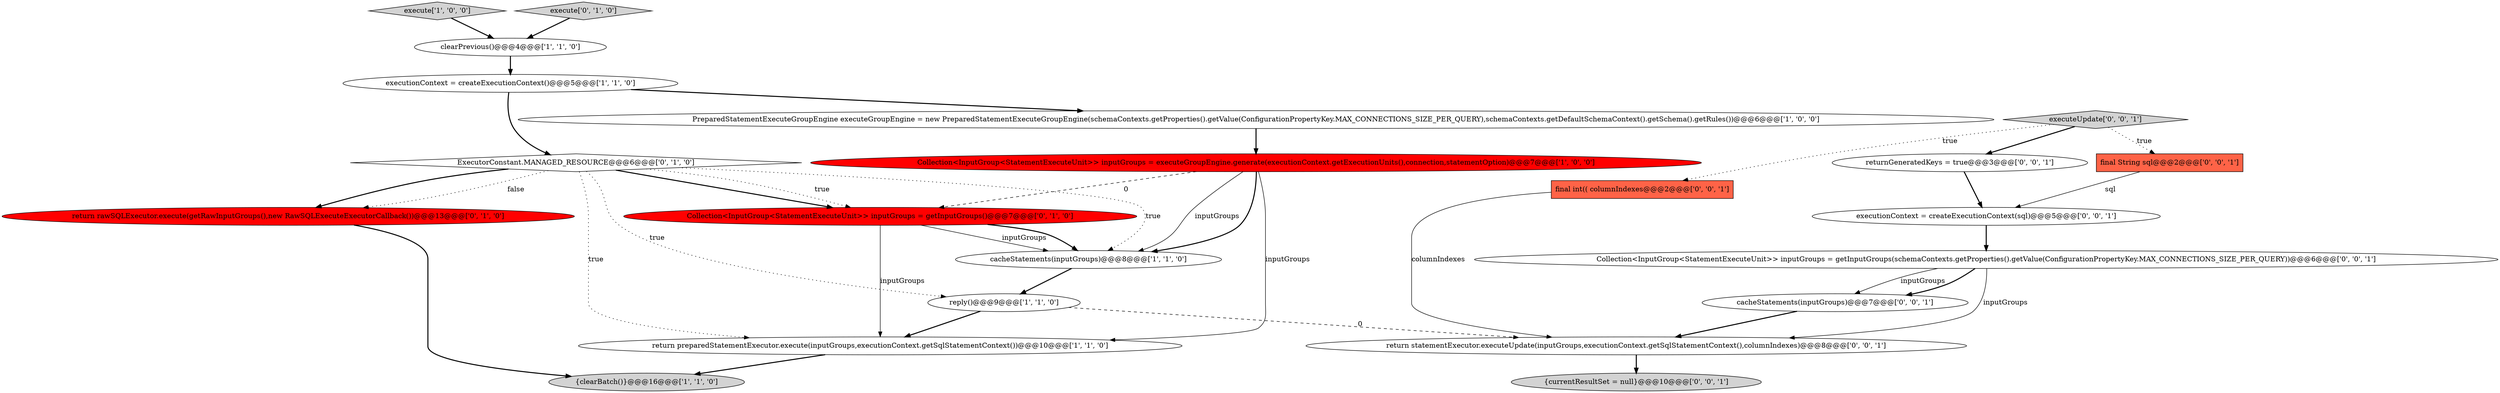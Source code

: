digraph {
5 [style = filled, label = "PreparedStatementExecuteGroupEngine executeGroupEngine = new PreparedStatementExecuteGroupEngine(schemaContexts.getProperties().getValue(ConfigurationPropertyKey.MAX_CONNECTIONS_SIZE_PER_QUERY),schemaContexts.getDefaultSchemaContext().getSchema().getRules())@@@6@@@['1', '0', '0']", fillcolor = white, shape = ellipse image = "AAA0AAABBB1BBB"];
15 [style = filled, label = "returnGeneratedKeys = true@@@3@@@['0', '0', '1']", fillcolor = white, shape = ellipse image = "AAA0AAABBB3BBB"];
11 [style = filled, label = "return rawSQLExecutor.execute(getRawInputGroups(),new RawSQLExecuteExecutorCallback())@@@13@@@['0', '1', '0']", fillcolor = red, shape = ellipse image = "AAA1AAABBB2BBB"];
19 [style = filled, label = "final String sql@@@2@@@['0', '0', '1']", fillcolor = tomato, shape = box image = "AAA0AAABBB3BBB"];
21 [style = filled, label = "Collection<InputGroup<StatementExecuteUnit>> inputGroups = getInputGroups(schemaContexts.getProperties().getValue(ConfigurationPropertyKey.MAX_CONNECTIONS_SIZE_PER_QUERY))@@@6@@@['0', '0', '1']", fillcolor = white, shape = ellipse image = "AAA0AAABBB3BBB"];
20 [style = filled, label = "executionContext = createExecutionContext(sql)@@@5@@@['0', '0', '1']", fillcolor = white, shape = ellipse image = "AAA0AAABBB3BBB"];
3 [style = filled, label = "execute['1', '0', '0']", fillcolor = lightgray, shape = diamond image = "AAA0AAABBB1BBB"];
16 [style = filled, label = "cacheStatements(inputGroups)@@@7@@@['0', '0', '1']", fillcolor = white, shape = ellipse image = "AAA0AAABBB3BBB"];
7 [style = filled, label = "cacheStatements(inputGroups)@@@8@@@['1', '1', '0']", fillcolor = white, shape = ellipse image = "AAA0AAABBB1BBB"];
13 [style = filled, label = "{currentResultSet = null}@@@10@@@['0', '0', '1']", fillcolor = lightgray, shape = ellipse image = "AAA0AAABBB3BBB"];
4 [style = filled, label = "executionContext = createExecutionContext()@@@5@@@['1', '1', '0']", fillcolor = white, shape = ellipse image = "AAA0AAABBB1BBB"];
8 [style = filled, label = "{clearBatch()}@@@16@@@['1', '1', '0']", fillcolor = lightgray, shape = ellipse image = "AAA0AAABBB1BBB"];
12 [style = filled, label = "ExecutorConstant.MANAGED_RESOURCE@@@6@@@['0', '1', '0']", fillcolor = white, shape = diamond image = "AAA0AAABBB2BBB"];
18 [style = filled, label = "executeUpdate['0', '0', '1']", fillcolor = lightgray, shape = diamond image = "AAA0AAABBB3BBB"];
1 [style = filled, label = "clearPrevious()@@@4@@@['1', '1', '0']", fillcolor = white, shape = ellipse image = "AAA0AAABBB1BBB"];
0 [style = filled, label = "return preparedStatementExecutor.execute(inputGroups,executionContext.getSqlStatementContext())@@@10@@@['1', '1', '0']", fillcolor = white, shape = ellipse image = "AAA0AAABBB1BBB"];
9 [style = filled, label = "Collection<InputGroup<StatementExecuteUnit>> inputGroups = getInputGroups()@@@7@@@['0', '1', '0']", fillcolor = red, shape = ellipse image = "AAA1AAABBB2BBB"];
10 [style = filled, label = "execute['0', '1', '0']", fillcolor = lightgray, shape = diamond image = "AAA0AAABBB2BBB"];
2 [style = filled, label = "Collection<InputGroup<StatementExecuteUnit>> inputGroups = executeGroupEngine.generate(executionContext.getExecutionUnits(),connection,statementOption)@@@7@@@['1', '0', '0']", fillcolor = red, shape = ellipse image = "AAA1AAABBB1BBB"];
17 [style = filled, label = "return statementExecutor.executeUpdate(inputGroups,executionContext.getSqlStatementContext(),columnIndexes)@@@8@@@['0', '0', '1']", fillcolor = white, shape = ellipse image = "AAA0AAABBB3BBB"];
14 [style = filled, label = "final int(( columnIndexes@@@2@@@['0', '0', '1']", fillcolor = tomato, shape = box image = "AAA0AAABBB3BBB"];
6 [style = filled, label = "reply()@@@9@@@['1', '1', '0']", fillcolor = white, shape = ellipse image = "AAA0AAABBB1BBB"];
12->11 [style = dotted, label="false"];
1->4 [style = bold, label=""];
3->1 [style = bold, label=""];
18->15 [style = bold, label=""];
12->11 [style = bold, label=""];
18->19 [style = dotted, label="true"];
9->7 [style = solid, label="inputGroups"];
6->17 [style = dashed, label="0"];
6->0 [style = bold, label=""];
16->17 [style = bold, label=""];
9->7 [style = bold, label=""];
12->9 [style = bold, label=""];
2->0 [style = solid, label="inputGroups"];
9->0 [style = solid, label="inputGroups"];
18->14 [style = dotted, label="true"];
19->20 [style = solid, label="sql"];
20->21 [style = bold, label=""];
5->2 [style = bold, label=""];
21->16 [style = solid, label="inputGroups"];
21->17 [style = solid, label="inputGroups"];
2->7 [style = solid, label="inputGroups"];
12->6 [style = dotted, label="true"];
2->9 [style = dashed, label="0"];
15->20 [style = bold, label=""];
7->6 [style = bold, label=""];
0->8 [style = bold, label=""];
21->16 [style = bold, label=""];
4->12 [style = bold, label=""];
12->0 [style = dotted, label="true"];
11->8 [style = bold, label=""];
17->13 [style = bold, label=""];
2->7 [style = bold, label=""];
12->7 [style = dotted, label="true"];
10->1 [style = bold, label=""];
14->17 [style = solid, label="columnIndexes"];
4->5 [style = bold, label=""];
12->9 [style = dotted, label="true"];
}
